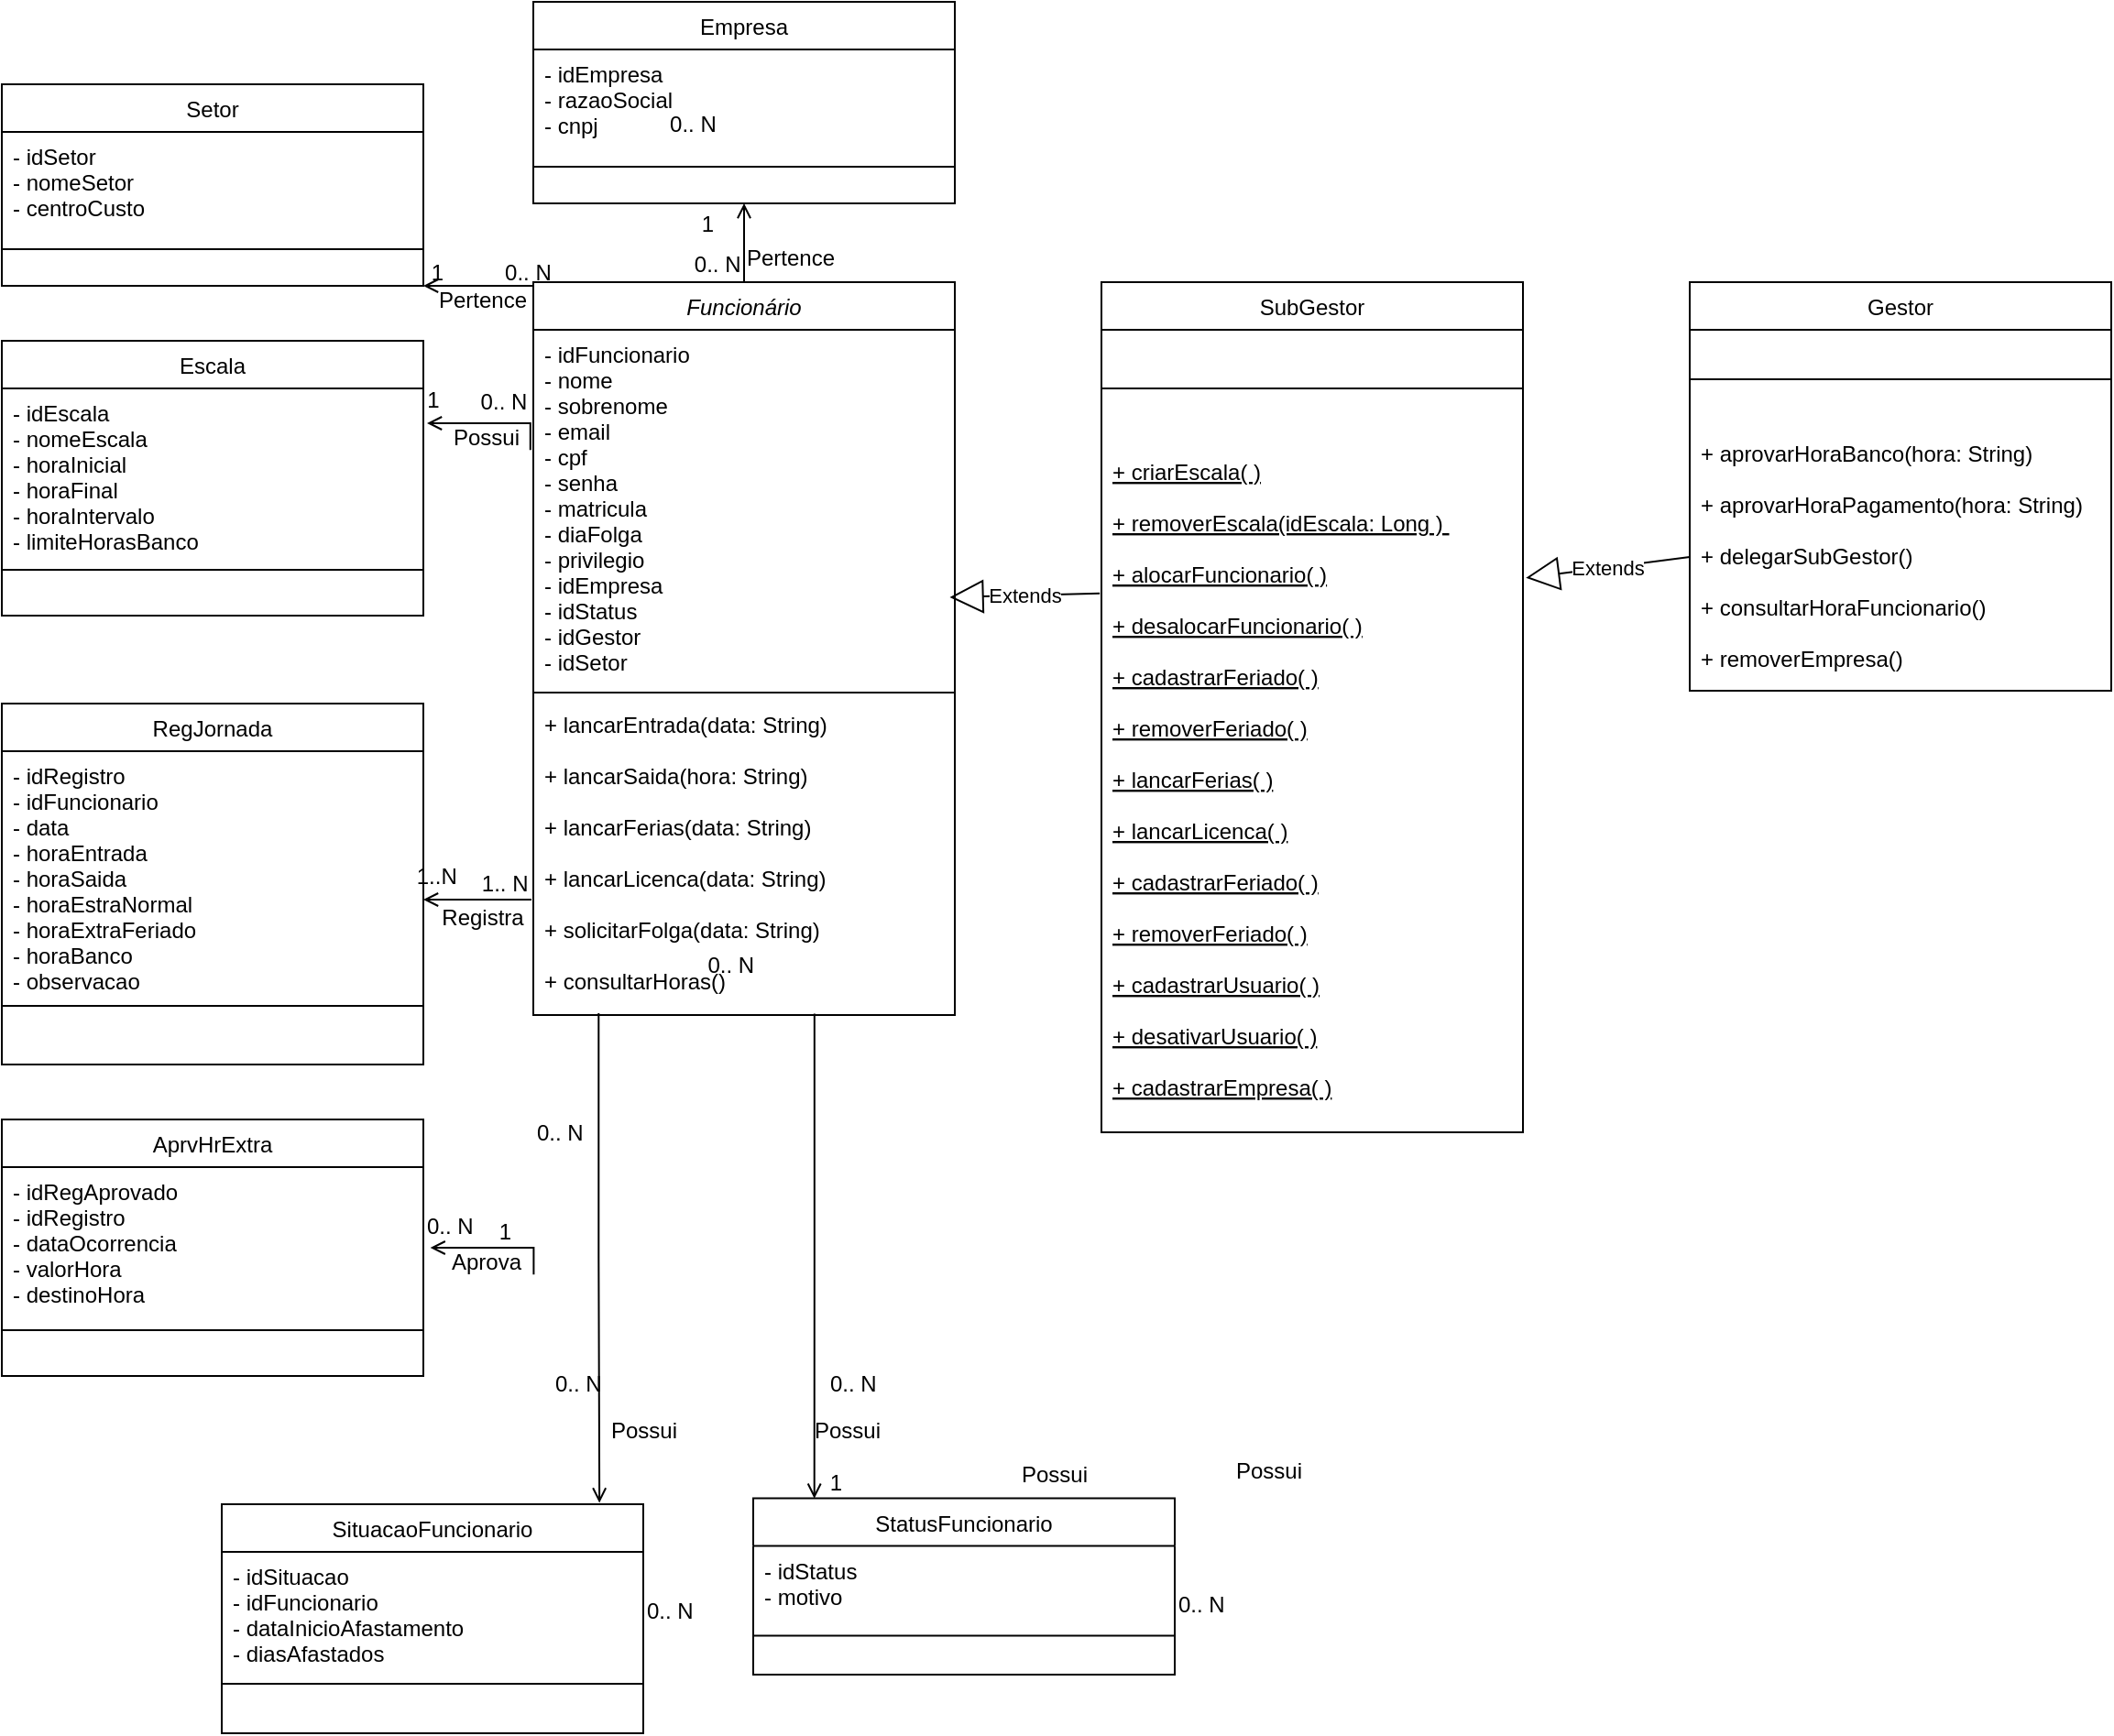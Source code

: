 <mxfile version="13.7.8" type="github">
  <diagram id="C5RBs43oDa-KdzZeNtuy" name="Page-1">
    <mxGraphModel dx="1422" dy="794" grid="0" gridSize="10" guides="1" tooltips="1" connect="1" arrows="1" fold="1" page="0" pageScale="1" pageWidth="827" pageHeight="1169" math="0" shadow="0">
      <root>
        <mxCell id="WIyWlLk6GJQsqaUBKTNV-0" />
        <mxCell id="WIyWlLk6GJQsqaUBKTNV-1" parent="WIyWlLk6GJQsqaUBKTNV-0" />
        <mxCell id="zkfFHV4jXpPFQw0GAbJ--26" value="" style="endArrow=open;shadow=0;strokeWidth=1;rounded=0;endFill=1;edgeStyle=elbowEdgeStyle;elbow=vertical;entryX=0.5;entryY=1;entryDx=0;entryDy=0;exitX=0.5;exitY=0;exitDx=0;exitDy=0;" parent="WIyWlLk6GJQsqaUBKTNV-1" source="zkfFHV4jXpPFQw0GAbJ--0" target="zkfFHV4jXpPFQw0GAbJ--17" edge="1">
          <mxGeometry x="0.5" y="41" relative="1" as="geometry">
            <mxPoint x="495" y="210" as="sourcePoint" />
            <mxPoint x="344" y="266" as="targetPoint" />
            <mxPoint x="-40" y="32" as="offset" />
            <Array as="points">
              <mxPoint x="495" y="190" />
              <mxPoint x="394" y="266" />
              <mxPoint x="424" y="183" />
            </Array>
          </mxGeometry>
        </mxCell>
        <mxCell id="zkfFHV4jXpPFQw0GAbJ--27" value="0.. N" style="resizable=0;align=left;verticalAlign=bottom;labelBackgroundColor=none;fontSize=12;" parent="zkfFHV4jXpPFQw0GAbJ--26" connectable="0" vertex="1">
          <mxGeometry x="-1" relative="1" as="geometry">
            <mxPoint x="-29.08" y="-1.03" as="offset" />
          </mxGeometry>
        </mxCell>
        <mxCell id="zkfFHV4jXpPFQw0GAbJ--28" value="1" style="resizable=0;align=right;verticalAlign=bottom;labelBackgroundColor=none;fontSize=12;" parent="zkfFHV4jXpPFQw0GAbJ--26" connectable="0" vertex="1">
          <mxGeometry x="1" relative="1" as="geometry">
            <mxPoint x="-15.0" y="19.86" as="offset" />
          </mxGeometry>
        </mxCell>
        <mxCell id="zkfFHV4jXpPFQw0GAbJ--29" value="Pertence&lt;br&gt;" style="text;html=1;resizable=0;points=[];;align=center;verticalAlign=middle;labelBackgroundColor=none;rounded=0;shadow=0;strokeWidth=1;fontSize=12;" parent="zkfFHV4jXpPFQw0GAbJ--26" vertex="1" connectable="0">
          <mxGeometry x="0.5" y="49" relative="1" as="geometry">
            <mxPoint x="74" y="19" as="offset" />
          </mxGeometry>
        </mxCell>
        <mxCell id="zkfFHV4jXpPFQw0GAbJ--0" value="Funcionário" style="swimlane;fontStyle=2;align=center;verticalAlign=top;childLayout=stackLayout;horizontal=1;startSize=26;horizontalStack=0;resizeParent=1;resizeLast=0;collapsible=1;marginBottom=0;rounded=0;shadow=0;strokeWidth=1;" parent="WIyWlLk6GJQsqaUBKTNV-1" vertex="1">
          <mxGeometry x="380" y="213" width="230" height="400" as="geometry">
            <mxRectangle x="230" y="140" width="160" height="26" as="alternateBounds" />
          </mxGeometry>
        </mxCell>
        <mxCell id="2-5WKOr7f_3vayHZ0w4X-18" value="0.. N" style="resizable=0;align=left;verticalAlign=bottom;labelBackgroundColor=none;fontSize=12;rotation=0;" parent="zkfFHV4jXpPFQw0GAbJ--0" connectable="0" vertex="1">
          <mxGeometry y="26" width="230" as="geometry">
            <mxPoint x="72.526" y="-103.619" as="offset" />
          </mxGeometry>
        </mxCell>
        <mxCell id="2-5WKOr7f_3vayHZ0w4X-16" value="- idFuncionario&#xa;- nome&#xa;- sobrenome&#xa;- email&#xa;- cpf&#xa;- senha&#xa;- matricula&#xa;- diaFolga&#xa;- privilegio&#xa;- idEmpresa&#xa;- idStatus&#xa;- idGestor&#xa;- idSetor&#xa;" style="text;align=left;verticalAlign=top;spacingLeft=4;spacingRight=4;overflow=hidden;rotatable=0;points=[[0,0.5],[1,0.5]];portConstraint=eastwest;" parent="zkfFHV4jXpPFQw0GAbJ--0" vertex="1">
          <mxGeometry y="26" width="230" height="194" as="geometry" />
        </mxCell>
        <mxCell id="zkfFHV4jXpPFQw0GAbJ--4" value="" style="line;html=1;strokeWidth=1;align=left;verticalAlign=middle;spacingTop=-1;spacingLeft=3;spacingRight=3;rotatable=0;labelPosition=right;points=[];portConstraint=eastwest;" parent="zkfFHV4jXpPFQw0GAbJ--0" vertex="1">
          <mxGeometry y="220" width="230" height="8" as="geometry" />
        </mxCell>
        <mxCell id="YddT41KF9alLqwYgBNXJ-0" value="+ lancarEntrada(data: String)&#xa;&#xa;+ lancarSaida(hora: String)&#xa;&#xa;+ lancarFerias(data: String)&#xa;&#xa;+ lancarLicenca(data: String)&#xa;&#xa;+ solicitarFolga(data: String)&#xa;&#xa;+ consultarHoras()" style="text;align=left;verticalAlign=top;spacingLeft=4;spacingRight=4;overflow=hidden;rotatable=0;points=[[0,0.5],[1,0.5]];portConstraint=eastwest;fontStyle=0" parent="zkfFHV4jXpPFQw0GAbJ--0" vertex="1">
          <mxGeometry y="228" width="230" height="172" as="geometry" />
        </mxCell>
        <mxCell id="YddT41KF9alLqwYgBNXJ-9" value="0.. N" style="resizable=0;align=left;verticalAlign=bottom;labelBackgroundColor=none;fontSize=12;rotation=0;" parent="WIyWlLk6GJQsqaUBKTNV-1" connectable="0" vertex="1">
          <mxGeometry x="290" y="319.996" as="geometry">
            <mxPoint x="72.526" y="-103.619" as="offset" />
          </mxGeometry>
        </mxCell>
        <mxCell id="YddT41KF9alLqwYgBNXJ-10" value="1" style="resizable=0;align=right;verticalAlign=bottom;labelBackgroundColor=none;fontSize=12;rotation=0;" parent="WIyWlLk6GJQsqaUBKTNV-1" connectable="0" vertex="1">
          <mxGeometry x="290.004" y="260" as="geometry">
            <mxPoint x="42.49" y="-43.595" as="offset" />
          </mxGeometry>
        </mxCell>
        <mxCell id="zkfFHV4jXpPFQw0GAbJ--17" value="Empresa" style="swimlane;fontStyle=0;align=center;verticalAlign=top;childLayout=stackLayout;horizontal=1;startSize=26;horizontalStack=0;resizeParent=1;resizeLast=0;collapsible=1;marginBottom=0;rounded=0;shadow=0;strokeWidth=1;" parent="WIyWlLk6GJQsqaUBKTNV-1" vertex="1">
          <mxGeometry x="380" y="60" width="230" height="110" as="geometry">
            <mxRectangle x="550" y="140" width="160" height="26" as="alternateBounds" />
          </mxGeometry>
        </mxCell>
        <mxCell id="zkfFHV4jXpPFQw0GAbJ--18" value="- idEmpresa&#xa;- razaoSocial&#xa;- cnpj" style="text;align=left;verticalAlign=top;spacingLeft=4;spacingRight=4;overflow=hidden;rotatable=0;points=[[0,0.5],[1,0.5]];portConstraint=eastwest;" parent="zkfFHV4jXpPFQw0GAbJ--17" vertex="1">
          <mxGeometry y="26" width="230" height="54" as="geometry" />
        </mxCell>
        <mxCell id="zkfFHV4jXpPFQw0GAbJ--23" value="" style="line;html=1;strokeWidth=1;align=left;verticalAlign=middle;spacingTop=-1;spacingLeft=3;spacingRight=3;rotatable=0;labelPosition=right;points=[];portConstraint=eastwest;" parent="zkfFHV4jXpPFQw0GAbJ--17" vertex="1">
          <mxGeometry y="80" width="230" height="20" as="geometry" />
        </mxCell>
        <mxCell id="YddT41KF9alLqwYgBNXJ-11" value="Setor" style="swimlane;fontStyle=0;align=center;verticalAlign=top;childLayout=stackLayout;horizontal=1;startSize=26;horizontalStack=0;resizeParent=1;resizeLast=0;collapsible=1;marginBottom=0;rounded=0;shadow=0;strokeWidth=1;" parent="WIyWlLk6GJQsqaUBKTNV-1" vertex="1">
          <mxGeometry x="90" y="105" width="230" height="110" as="geometry">
            <mxRectangle x="550" y="140" width="160" height="26" as="alternateBounds" />
          </mxGeometry>
        </mxCell>
        <mxCell id="YddT41KF9alLqwYgBNXJ-12" value="- idSetor&#xa;- nomeSetor&#xa;- centroCusto" style="text;align=left;verticalAlign=top;spacingLeft=4;spacingRight=4;overflow=hidden;rotatable=0;points=[[0,0.5],[1,0.5]];portConstraint=eastwest;" parent="YddT41KF9alLqwYgBNXJ-11" vertex="1">
          <mxGeometry y="26" width="230" height="54" as="geometry" />
        </mxCell>
        <mxCell id="YddT41KF9alLqwYgBNXJ-13" value="" style="line;html=1;strokeWidth=1;align=left;verticalAlign=middle;spacingTop=-1;spacingLeft=3;spacingRight=3;rotatable=0;labelPosition=right;points=[];portConstraint=eastwest;" parent="YddT41KF9alLqwYgBNXJ-11" vertex="1">
          <mxGeometry y="80" width="230" height="20" as="geometry" />
        </mxCell>
        <mxCell id="2-5WKOr7f_3vayHZ0w4X-1" value="Escala" style="swimlane;fontStyle=0;align=center;verticalAlign=top;childLayout=stackLayout;horizontal=1;startSize=26;horizontalStack=0;resizeParent=1;resizeLast=0;collapsible=1;marginBottom=0;rounded=0;shadow=0;strokeWidth=1;" parent="WIyWlLk6GJQsqaUBKTNV-1" vertex="1">
          <mxGeometry x="90" y="245" width="230" height="150" as="geometry">
            <mxRectangle x="550" y="140" width="160" height="26" as="alternateBounds" />
          </mxGeometry>
        </mxCell>
        <mxCell id="2-5WKOr7f_3vayHZ0w4X-2" value="- idEscala&#xa;- nomeEscala&#xa;- horaInicial&#xa;- horaFinal&#xa;- horaIntervalo&#xa;- limiteHorasBanco" style="text;align=left;verticalAlign=top;spacingLeft=4;spacingRight=4;overflow=hidden;rotatable=0;points=[[0,0.5],[1,0.5]];portConstraint=eastwest;" parent="2-5WKOr7f_3vayHZ0w4X-1" vertex="1">
          <mxGeometry y="26" width="230" height="94" as="geometry" />
        </mxCell>
        <mxCell id="2-5WKOr7f_3vayHZ0w4X-3" value="" style="line;html=1;strokeWidth=1;align=left;verticalAlign=middle;spacingTop=-1;spacingLeft=3;spacingRight=3;rotatable=0;labelPosition=right;points=[];portConstraint=eastwest;" parent="2-5WKOr7f_3vayHZ0w4X-1" vertex="1">
          <mxGeometry y="120" width="230" height="10" as="geometry" />
        </mxCell>
        <mxCell id="2-5WKOr7f_3vayHZ0w4X-20" value="Pertence&lt;br&gt;" style="text;html=1;resizable=0;points=[];;align=center;verticalAlign=middle;labelBackgroundColor=none;rounded=0;shadow=0;strokeWidth=1;fontSize=12;" parent="WIyWlLk6GJQsqaUBKTNV-1" vertex="1" connectable="0">
          <mxGeometry x="352" y="223" as="geometry" />
        </mxCell>
        <mxCell id="2-5WKOr7f_3vayHZ0w4X-21" value="Possui&lt;br&gt;" style="text;html=1;resizable=0;points=[];;align=center;verticalAlign=middle;labelBackgroundColor=none;rounded=0;shadow=0;strokeWidth=1;fontSize=12;" parent="WIyWlLk6GJQsqaUBKTNV-1" vertex="1" connectable="0">
          <mxGeometry x="352" y="260" as="geometry">
            <mxPoint x="2" y="38" as="offset" />
          </mxGeometry>
        </mxCell>
        <mxCell id="2-5WKOr7f_3vayHZ0w4X-22" value="" style="endArrow=open;shadow=0;strokeWidth=1;rounded=0;endFill=1;edgeStyle=elbowEdgeStyle;elbow=vertical;exitX=-0.007;exitY=0.338;exitDx=0;exitDy=0;exitPerimeter=0;" parent="WIyWlLk6GJQsqaUBKTNV-1" source="2-5WKOr7f_3vayHZ0w4X-16" edge="1">
          <mxGeometry x="0.5" y="41" relative="1" as="geometry">
            <mxPoint x="350" y="283.0" as="sourcePoint" />
            <mxPoint x="322" y="290" as="targetPoint" />
            <mxPoint x="-40" y="32" as="offset" />
            <Array as="points">
              <mxPoint x="350" y="290" />
              <mxPoint x="249" y="336" />
              <mxPoint x="279" y="253" />
            </Array>
          </mxGeometry>
        </mxCell>
        <mxCell id="2-5WKOr7f_3vayHZ0w4X-23" value="0.. N" style="resizable=0;align=left;verticalAlign=bottom;labelBackgroundColor=none;fontSize=12;" parent="2-5WKOr7f_3vayHZ0w4X-22" connectable="0" vertex="1">
          <mxGeometry x="-1" relative="1" as="geometry">
            <mxPoint x="-29.08" y="-17.8" as="offset" />
          </mxGeometry>
        </mxCell>
        <mxCell id="2-5WKOr7f_3vayHZ0w4X-24" value="1" style="resizable=0;align=right;verticalAlign=bottom;labelBackgroundColor=none;fontSize=12;" parent="2-5WKOr7f_3vayHZ0w4X-22" connectable="0" vertex="1">
          <mxGeometry x="1" relative="1" as="geometry">
            <mxPoint x="8.39" y="-3.81" as="offset" />
          </mxGeometry>
        </mxCell>
        <mxCell id="2-5WKOr7f_3vayHZ0w4X-26" value="" style="endArrow=open;shadow=0;strokeWidth=1;rounded=0;endFill=1;edgeStyle=elbowEdgeStyle;elbow=vertical;entryX=1;entryY=1;entryDx=0;entryDy=0;exitX=0;exitY=0;exitDx=0;exitDy=0;" parent="WIyWlLk6GJQsqaUBKTNV-1" source="zkfFHV4jXpPFQw0GAbJ--0" target="YddT41KF9alLqwYgBNXJ-11" edge="1">
          <mxGeometry x="0.5" y="41" relative="1" as="geometry">
            <mxPoint x="370" y="203.0" as="sourcePoint" />
            <mxPoint x="370" y="160" as="targetPoint" />
            <mxPoint x="-40" y="32" as="offset" />
            <Array as="points">
              <mxPoint x="350" y="215" />
              <mxPoint x="269" y="256" />
              <mxPoint x="299" y="173" />
            </Array>
          </mxGeometry>
        </mxCell>
        <mxCell id="2-5WKOr7f_3vayHZ0w4X-34" value="Extends" style="endArrow=block;endSize=16;endFill=0;html=1;entryX=0.988;entryY=0;entryDx=0;entryDy=0;entryPerimeter=0;exitX=-0.004;exitY=0.216;exitDx=0;exitDy=0;exitPerimeter=0;" parent="WIyWlLk6GJQsqaUBKTNV-1" source="YddT41KF9alLqwYgBNXJ-1" edge="1">
          <mxGeometry width="160" relative="1" as="geometry">
            <mxPoint x="683" y="385" as="sourcePoint" />
            <mxPoint x="607.24" y="385" as="targetPoint" />
          </mxGeometry>
        </mxCell>
        <mxCell id="2-5WKOr7f_3vayHZ0w4X-35" value="Extends" style="endArrow=block;endSize=16;endFill=0;html=1;entryX=1.007;entryY=0.193;entryDx=0;entryDy=0;entryPerimeter=0;exitX=0;exitY=0.5;exitDx=0;exitDy=0;" parent="WIyWlLk6GJQsqaUBKTNV-1" source="YddT41KF9alLqwYgBNXJ-8" target="YddT41KF9alLqwYgBNXJ-1" edge="1">
          <mxGeometry width="160" relative="1" as="geometry">
            <mxPoint x="650" y="530" as="sourcePoint" />
            <mxPoint x="617.24" y="395" as="targetPoint" />
          </mxGeometry>
        </mxCell>
        <mxCell id="zkfFHV4jXpPFQw0GAbJ--13" value="Gestor&#xa;" style="swimlane;fontStyle=0;align=center;verticalAlign=top;childLayout=stackLayout;horizontal=1;startSize=26;horizontalStack=0;resizeParent=1;resizeLast=0;collapsible=1;marginBottom=0;rounded=0;shadow=0;strokeWidth=1;" parent="WIyWlLk6GJQsqaUBKTNV-1" vertex="1">
          <mxGeometry x="1011" y="213" width="230" height="223" as="geometry">
            <mxRectangle x="340" y="380" width="170" height="26" as="alternateBounds" />
          </mxGeometry>
        </mxCell>
        <mxCell id="zkfFHV4jXpPFQw0GAbJ--15" value="" style="line;html=1;strokeWidth=1;align=left;verticalAlign=middle;spacingTop=-1;spacingLeft=3;spacingRight=3;rotatable=0;labelPosition=right;points=[];portConstraint=eastwest;" parent="zkfFHV4jXpPFQw0GAbJ--13" vertex="1">
          <mxGeometry y="26" width="230" height="54" as="geometry" />
        </mxCell>
        <mxCell id="YddT41KF9alLqwYgBNXJ-8" value="+ aprovarHoraBanco(hora: String)&#xa;&#xa;+ aprovarHoraPagamento(hora: String)&#xa;&#xa;+ delegarSubGestor()&#xa;&#xa;+ consultarHoraFuncionario()&#xa;&#xa;+ removerEmpresa()&#xa;" style="text;align=left;verticalAlign=top;spacingLeft=4;spacingRight=4;overflow=hidden;rotatable=0;points=[[0,0.5],[1,0.5]];portConstraint=eastwest;fontStyle=0" parent="zkfFHV4jXpPFQw0GAbJ--13" vertex="1">
          <mxGeometry y="80" width="230" height="140" as="geometry" />
        </mxCell>
        <mxCell id="zkfFHV4jXpPFQw0GAbJ--6" value="SubGestor" style="swimlane;fontStyle=0;align=center;verticalAlign=top;childLayout=stackLayout;horizontal=1;startSize=26;horizontalStack=0;resizeParent=1;resizeLast=0;collapsible=1;marginBottom=0;rounded=0;shadow=0;strokeWidth=1;" parent="WIyWlLk6GJQsqaUBKTNV-1" vertex="1">
          <mxGeometry x="690" y="213" width="230" height="464" as="geometry">
            <mxRectangle x="130" y="380" width="160" height="26" as="alternateBounds" />
          </mxGeometry>
        </mxCell>
        <mxCell id="zkfFHV4jXpPFQw0GAbJ--9" value="" style="line;html=1;strokeWidth=1;align=left;verticalAlign=middle;spacingTop=-1;spacingLeft=3;spacingRight=3;rotatable=0;labelPosition=right;points=[];portConstraint=eastwest;" parent="zkfFHV4jXpPFQw0GAbJ--6" vertex="1">
          <mxGeometry y="26" width="230" height="64" as="geometry" />
        </mxCell>
        <mxCell id="YddT41KF9alLqwYgBNXJ-1" value="+ criarEscala( )&#xa;&#xa;+ removerEscala(idEscala: Long ) &#xa;&#xa;+ alocarFuncionario( )&#xa;&#xa;+ desalocarFuncionario( )&#xa;&#xa;+ cadastrarFeriado( )&#xa;&#xa;+ removerFeriado( )&#xa;&#xa;+ lancarFerias( )&#xa;&#xa;+ lancarLicenca( )&#xa;&#xa;+ cadastrarFeriado( )&#xa;&#xa;+ removerFeriado( )&#xa;&#xa;+ cadastrarUsuario( )&#xa;&#xa;+ desativarUsuario( )&#xa;&#xa;+ cadastrarEmpresa( )&#xa;&#xa;" style="text;align=left;verticalAlign=top;spacingLeft=4;spacingRight=4;overflow=hidden;rotatable=0;points=[[0,0.5],[1,0.5]];portConstraint=eastwest;fontStyle=4" parent="zkfFHV4jXpPFQw0GAbJ--6" vertex="1">
          <mxGeometry y="90" width="230" height="370" as="geometry" />
        </mxCell>
        <mxCell id="2-5WKOr7f_3vayHZ0w4X-7" value="RegJornada" style="swimlane;fontStyle=0;align=center;verticalAlign=top;childLayout=stackLayout;horizontal=1;startSize=26;horizontalStack=0;resizeParent=1;resizeLast=0;collapsible=1;marginBottom=0;rounded=0;shadow=0;strokeWidth=1;" parent="WIyWlLk6GJQsqaUBKTNV-1" vertex="1">
          <mxGeometry x="90" y="443" width="230" height="197" as="geometry">
            <mxRectangle x="550" y="140" width="160" height="26" as="alternateBounds" />
          </mxGeometry>
        </mxCell>
        <mxCell id="2-5WKOr7f_3vayHZ0w4X-8" value="- idRegistro&#xa;- idFuncionario&#xa;- data&#xa;- horaEntrada&#xa;- horaSaida&#xa;- horaEstraNormal&#xa;- horaExtraFeriado&#xa;- horaBanco&#xa;- observacao" style="text;align=left;verticalAlign=top;spacingLeft=4;spacingRight=4;overflow=hidden;rotatable=0;points=[[0,0.5],[1,0.5]];portConstraint=eastwest;" parent="2-5WKOr7f_3vayHZ0w4X-7" vertex="1">
          <mxGeometry y="26" width="230" height="134" as="geometry" />
        </mxCell>
        <mxCell id="2-5WKOr7f_3vayHZ0w4X-9" value="" style="line;html=1;strokeWidth=1;align=left;verticalAlign=middle;spacingTop=-1;spacingLeft=3;spacingRight=3;rotatable=0;labelPosition=right;points=[];portConstraint=eastwest;" parent="2-5WKOr7f_3vayHZ0w4X-7" vertex="1">
          <mxGeometry y="160" width="230" height="10" as="geometry" />
        </mxCell>
        <mxCell id="2-5WKOr7f_3vayHZ0w4X-36" value="" style="endArrow=open;shadow=0;strokeWidth=1;rounded=0;endFill=1;edgeStyle=elbowEdgeStyle;elbow=vertical;" parent="WIyWlLk6GJQsqaUBKTNV-1" edge="1">
          <mxGeometry x="0.5" y="41" relative="1" as="geometry">
            <mxPoint x="379" y="550" as="sourcePoint" />
            <mxPoint x="320" y="550" as="targetPoint" />
            <mxPoint x="-40" y="32" as="offset" />
            <Array as="points">
              <mxPoint x="348" y="550" />
              <mxPoint x="247" y="596" />
              <mxPoint x="277" y="513" />
            </Array>
          </mxGeometry>
        </mxCell>
        <mxCell id="2-5WKOr7f_3vayHZ0w4X-37" value="1.. N" style="resizable=0;align=left;verticalAlign=bottom;labelBackgroundColor=none;fontSize=12;" parent="2-5WKOr7f_3vayHZ0w4X-36" connectable="0" vertex="1">
          <mxGeometry x="-1" relative="1" as="geometry">
            <mxPoint x="-29.08" as="offset" />
          </mxGeometry>
        </mxCell>
        <mxCell id="2-5WKOr7f_3vayHZ0w4X-38" value="1..N&#xa;" style="resizable=0;align=right;verticalAlign=bottom;labelBackgroundColor=none;fontSize=12;" parent="2-5WKOr7f_3vayHZ0w4X-36" connectable="0" vertex="1">
          <mxGeometry x="1" relative="1" as="geometry">
            <mxPoint x="19.86" y="10.0" as="offset" />
          </mxGeometry>
        </mxCell>
        <mxCell id="2-5WKOr7f_3vayHZ0w4X-40" value="Registra" style="text;html=1;resizable=0;points=[];;align=center;verticalAlign=middle;labelBackgroundColor=none;rounded=0;shadow=0;strokeWidth=1;fontSize=12;" parent="WIyWlLk6GJQsqaUBKTNV-1" vertex="1" connectable="0">
          <mxGeometry x="352" y="560" as="geometry" />
        </mxCell>
        <mxCell id="2-5WKOr7f_3vayHZ0w4X-41" value="AprvHrExtra" style="swimlane;fontStyle=0;align=center;verticalAlign=top;childLayout=stackLayout;horizontal=1;startSize=26;horizontalStack=0;resizeParent=1;resizeLast=0;collapsible=1;marginBottom=0;rounded=0;shadow=0;strokeWidth=1;" parent="WIyWlLk6GJQsqaUBKTNV-1" vertex="1">
          <mxGeometry x="90" y="670" width="230" height="140" as="geometry">
            <mxRectangle x="550" y="140" width="160" height="26" as="alternateBounds" />
          </mxGeometry>
        </mxCell>
        <mxCell id="2-5WKOr7f_3vayHZ0w4X-42" value="- idRegAprovado&#xa;- idRegistro&#xa;- dataOcorrencia&#xa;- valorHora&#xa;- destinoHora" style="text;align=left;verticalAlign=top;spacingLeft=4;spacingRight=4;overflow=hidden;rotatable=0;points=[[0,0.5],[1,0.5]];portConstraint=eastwest;" parent="2-5WKOr7f_3vayHZ0w4X-41" vertex="1">
          <mxGeometry y="26" width="230" height="84" as="geometry" />
        </mxCell>
        <mxCell id="2-5WKOr7f_3vayHZ0w4X-43" value="" style="line;html=1;strokeWidth=1;align=left;verticalAlign=middle;spacingTop=-1;spacingLeft=3;spacingRight=3;rotatable=0;labelPosition=right;points=[];portConstraint=eastwest;" parent="2-5WKOr7f_3vayHZ0w4X-41" vertex="1">
          <mxGeometry y="110" width="230" height="10" as="geometry" />
        </mxCell>
        <mxCell id="2-5WKOr7f_3vayHZ0w4X-47" value="" style="endArrow=open;shadow=0;strokeWidth=1;rounded=0;endFill=1;edgeStyle=elbowEdgeStyle;elbow=vertical;exitX=-0.007;exitY=0.338;exitDx=0;exitDy=0;exitPerimeter=0;" parent="WIyWlLk6GJQsqaUBKTNV-1" edge="1">
          <mxGeometry x="0.5" y="41" relative="1" as="geometry">
            <mxPoint x="380.2" y="754.572" as="sourcePoint" />
            <mxPoint x="323.81" y="740" as="targetPoint" />
            <mxPoint x="-40" y="32" as="offset" />
            <Array as="points">
              <mxPoint x="351.81" y="740" />
              <mxPoint x="250.81" y="786" />
              <mxPoint x="280.81" y="703" />
            </Array>
          </mxGeometry>
        </mxCell>
        <mxCell id="2-5WKOr7f_3vayHZ0w4X-48" value="0.. N" style="resizable=0;align=left;verticalAlign=bottom;labelBackgroundColor=none;fontSize=12;" parent="2-5WKOr7f_3vayHZ0w4X-47" connectable="0" vertex="1">
          <mxGeometry x="-1" relative="1" as="geometry">
            <mxPoint x="-60.2" y="-17.8" as="offset" />
          </mxGeometry>
        </mxCell>
        <mxCell id="2-5WKOr7f_3vayHZ0w4X-49" value="1" style="resizable=0;align=right;verticalAlign=bottom;labelBackgroundColor=none;fontSize=12;" parent="2-5WKOr7f_3vayHZ0w4X-47" connectable="0" vertex="1">
          <mxGeometry x="1" relative="1" as="geometry">
            <mxPoint x="45.82" as="offset" />
          </mxGeometry>
        </mxCell>
        <mxCell id="2-5WKOr7f_3vayHZ0w4X-50" value="Possui&lt;br&gt;" style="text;html=1;resizable=0;points=[];;align=center;verticalAlign=middle;labelBackgroundColor=none;rounded=0;shadow=0;strokeWidth=1;fontSize=12;" parent="2-5WKOr7f_3vayHZ0w4X-47" vertex="1" connectable="0">
          <mxGeometry x="0.5" y="49" relative="1" as="geometry">
            <mxPoint x="208.56" y="51" as="offset" />
          </mxGeometry>
        </mxCell>
        <mxCell id="2-5WKOr7f_3vayHZ0w4X-51" value="Aprova" style="text;html=1;resizable=0;points=[];;align=center;verticalAlign=middle;labelBackgroundColor=none;rounded=0;shadow=0;strokeWidth=1;fontSize=12;" parent="WIyWlLk6GJQsqaUBKTNV-1" vertex="1" connectable="0">
          <mxGeometry x="376" y="539.5" as="geometry">
            <mxPoint x="-22" y="208" as="offset" />
          </mxGeometry>
        </mxCell>
        <mxCell id="2-5WKOr7f_3vayHZ0w4X-55" value="0.. N" style="resizable=0;align=left;verticalAlign=bottom;labelBackgroundColor=none;fontSize=12;" parent="WIyWlLk6GJQsqaUBKTNV-1" connectable="0" vertex="1">
          <mxGeometry x="440.0" y="946.772" as="geometry" />
        </mxCell>
        <mxCell id="2-5WKOr7f_3vayHZ0w4X-52" value="SituacaoFuncionario" style="swimlane;fontStyle=0;align=center;verticalAlign=top;childLayout=stackLayout;horizontal=1;startSize=26;horizontalStack=0;resizeParent=1;resizeLast=0;collapsible=1;marginBottom=0;rounded=0;shadow=0;strokeWidth=1;" parent="WIyWlLk6GJQsqaUBKTNV-1" vertex="1">
          <mxGeometry x="210" y="880" width="230" height="125" as="geometry">
            <mxRectangle x="550" y="140" width="160" height="26" as="alternateBounds" />
          </mxGeometry>
        </mxCell>
        <mxCell id="2-5WKOr7f_3vayHZ0w4X-53" value="- idSituacao&#xa;- idFuncionario&#xa;- dataInicioAfastamento&#xa;- diasAfastados" style="text;align=left;verticalAlign=top;spacingLeft=4;spacingRight=4;overflow=hidden;rotatable=0;points=[[0,0.5],[1,0.5]];portConstraint=eastwest;" parent="2-5WKOr7f_3vayHZ0w4X-52" vertex="1">
          <mxGeometry y="26" width="230" height="67" as="geometry" />
        </mxCell>
        <mxCell id="2-5WKOr7f_3vayHZ0w4X-54" value="" style="line;html=1;strokeWidth=1;align=left;verticalAlign=middle;spacingTop=-1;spacingLeft=3;spacingRight=3;rotatable=0;labelPosition=right;points=[];portConstraint=eastwest;" parent="2-5WKOr7f_3vayHZ0w4X-52" vertex="1">
          <mxGeometry y="93" width="230" height="10" as="geometry" />
        </mxCell>
        <mxCell id="2-5WKOr7f_3vayHZ0w4X-59" value="0.. N" style="resizable=0;align=left;verticalAlign=bottom;labelBackgroundColor=none;fontSize=12;" parent="WIyWlLk6GJQsqaUBKTNV-1" connectable="0" vertex="1">
          <mxGeometry x="730.0" y="943.542" as="geometry" />
        </mxCell>
        <mxCell id="2-5WKOr7f_3vayHZ0w4X-56" value="StatusFuncionario&#xa;" style="swimlane;fontStyle=0;align=center;verticalAlign=top;childLayout=stackLayout;horizontal=1;startSize=26;horizontalStack=0;resizeParent=1;resizeLast=0;collapsible=1;marginBottom=0;rounded=0;shadow=0;strokeWidth=1;" parent="WIyWlLk6GJQsqaUBKTNV-1" vertex="1">
          <mxGeometry x="500" y="876.77" width="230" height="96.23" as="geometry">
            <mxRectangle x="550" y="140" width="160" height="26" as="alternateBounds" />
          </mxGeometry>
        </mxCell>
        <mxCell id="2-5WKOr7f_3vayHZ0w4X-57" value="- idStatus&#xa;- motivo" style="text;align=left;verticalAlign=top;spacingLeft=4;spacingRight=4;overflow=hidden;rotatable=0;points=[[0,0.5],[1,0.5]];portConstraint=eastwest;" parent="2-5WKOr7f_3vayHZ0w4X-56" vertex="1">
          <mxGeometry y="26" width="230" height="44" as="geometry" />
        </mxCell>
        <mxCell id="2-5WKOr7f_3vayHZ0w4X-58" value="" style="line;html=1;strokeWidth=1;align=left;verticalAlign=middle;spacingTop=-1;spacingLeft=3;spacingRight=3;rotatable=0;labelPosition=right;points=[];portConstraint=eastwest;" parent="2-5WKOr7f_3vayHZ0w4X-56" vertex="1">
          <mxGeometry y="70" width="230" height="10" as="geometry" />
        </mxCell>
        <mxCell id="2-5WKOr7f_3vayHZ0w4X-60" value="Possui&lt;br&gt;" style="text;html=1;resizable=0;points=[];;align=center;verticalAlign=middle;labelBackgroundColor=none;rounded=0;shadow=0;strokeWidth=1;fontSize=12;" parent="WIyWlLk6GJQsqaUBKTNV-1" vertex="1" connectable="0">
          <mxGeometry x="440.001" y="840" as="geometry" />
        </mxCell>
        <mxCell id="2-5WKOr7f_3vayHZ0w4X-64" value="" style="endArrow=open;shadow=0;strokeWidth=1;rounded=0;endFill=1;edgeStyle=elbowEdgeStyle;elbow=vertical;exitX=0.155;exitY=0.994;exitDx=0;exitDy=0;exitPerimeter=0;entryX=0.896;entryY=-0.006;entryDx=0;entryDy=0;entryPerimeter=0;" parent="WIyWlLk6GJQsqaUBKTNV-1" source="YddT41KF9alLqwYgBNXJ-0" target="2-5WKOr7f_3vayHZ0w4X-52" edge="1">
          <mxGeometry x="0.5" y="41" relative="1" as="geometry">
            <mxPoint x="424.01" y="810.784" as="sourcePoint" />
            <mxPoint x="415" y="879" as="targetPoint" />
            <mxPoint x="-40" y="32" as="offset" />
            <Array as="points" />
          </mxGeometry>
        </mxCell>
        <mxCell id="2-5WKOr7f_3vayHZ0w4X-65" value="0.. N" style="resizable=0;align=left;verticalAlign=bottom;labelBackgroundColor=none;fontSize=12;" parent="2-5WKOr7f_3vayHZ0w4X-64" connectable="0" vertex="1">
          <mxGeometry x="-1" relative="1" as="geometry">
            <mxPoint x="-35.65" y="74.03" as="offset" />
          </mxGeometry>
        </mxCell>
        <mxCell id="2-5WKOr7f_3vayHZ0w4X-67" value="Possui&lt;br&gt;" style="text;html=1;resizable=0;points=[];;align=center;verticalAlign=middle;labelBackgroundColor=none;rounded=0;shadow=0;strokeWidth=1;fontSize=12;" parent="2-5WKOr7f_3vayHZ0w4X-64" vertex="1" connectable="0">
          <mxGeometry x="0.5" y="49" relative="1" as="geometry">
            <mxPoint x="198.17" y="51" as="offset" />
          </mxGeometry>
        </mxCell>
        <mxCell id="2-5WKOr7f_3vayHZ0w4X-68" value="" style="endArrow=open;shadow=0;strokeWidth=1;rounded=0;endFill=1;edgeStyle=elbowEdgeStyle;elbow=vertical;entryX=0.145;entryY=0.001;entryDx=0;entryDy=0;entryPerimeter=0;exitX=0.667;exitY=0.996;exitDx=0;exitDy=0;exitPerimeter=0;" parent="WIyWlLk6GJQsqaUBKTNV-1" source="YddT41KF9alLqwYgBNXJ-0" target="2-5WKOr7f_3vayHZ0w4X-56" edge="1">
          <mxGeometry x="0.5" y="41" relative="1" as="geometry">
            <mxPoint x="460" y="830" as="sourcePoint" />
            <mxPoint x="430.91" y="891.12" as="targetPoint" />
            <mxPoint x="-40" y="32" as="offset" />
            <Array as="points" />
          </mxGeometry>
        </mxCell>
        <mxCell id="2-5WKOr7f_3vayHZ0w4X-69" value="0.. N" style="resizable=0;align=left;verticalAlign=bottom;labelBackgroundColor=none;fontSize=12;" parent="2-5WKOr7f_3vayHZ0w4X-68" connectable="0" vertex="1">
          <mxGeometry x="-1" relative="1" as="geometry">
            <mxPoint x="-60.2" y="-17.8" as="offset" />
          </mxGeometry>
        </mxCell>
        <mxCell id="2-5WKOr7f_3vayHZ0w4X-70" value="1" style="resizable=0;align=right;verticalAlign=bottom;labelBackgroundColor=none;fontSize=12;" parent="2-5WKOr7f_3vayHZ0w4X-68" connectable="0" vertex="1">
          <mxGeometry x="1" relative="1" as="geometry">
            <mxPoint x="16.65" as="offset" />
          </mxGeometry>
        </mxCell>
        <mxCell id="2-5WKOr7f_3vayHZ0w4X-71" value="Possui&lt;br&gt;" style="text;html=1;resizable=0;points=[];;align=center;verticalAlign=middle;labelBackgroundColor=none;rounded=0;shadow=0;strokeWidth=1;fontSize=12;" parent="2-5WKOr7f_3vayHZ0w4X-68" vertex="1" connectable="0">
          <mxGeometry x="0.5" y="49" relative="1" as="geometry">
            <mxPoint x="198.17" y="51" as="offset" />
          </mxGeometry>
        </mxCell>
        <mxCell id="2-5WKOr7f_3vayHZ0w4X-72" value="0.. N" style="resizable=0;align=left;verticalAlign=bottom;labelBackgroundColor=none;fontSize=12;" parent="WIyWlLk6GJQsqaUBKTNV-1" connectable="0" vertex="1">
          <mxGeometry x="390" y="822.998" as="geometry" />
        </mxCell>
        <mxCell id="2-5WKOr7f_3vayHZ0w4X-73" value="0.. N" style="resizable=0;align=left;verticalAlign=bottom;labelBackgroundColor=none;fontSize=12;" parent="WIyWlLk6GJQsqaUBKTNV-1" connectable="0" vertex="1">
          <mxGeometry x="540" y="822.998" as="geometry" />
        </mxCell>
      </root>
    </mxGraphModel>
  </diagram>
</mxfile>
